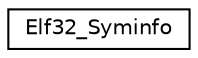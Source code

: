 digraph "Graphical Class Hierarchy"
{
 // LATEX_PDF_SIZE
  edge [fontname="Helvetica",fontsize="10",labelfontname="Helvetica",labelfontsize="10"];
  node [fontname="Helvetica",fontsize="10",shape=record];
  rankdir="LR";
  Node0 [label="Elf32_Syminfo",height=0.2,width=0.4,color="black", fillcolor="white", style="filled",URL="$structElf32__Syminfo.html",tooltip=" "];
}
